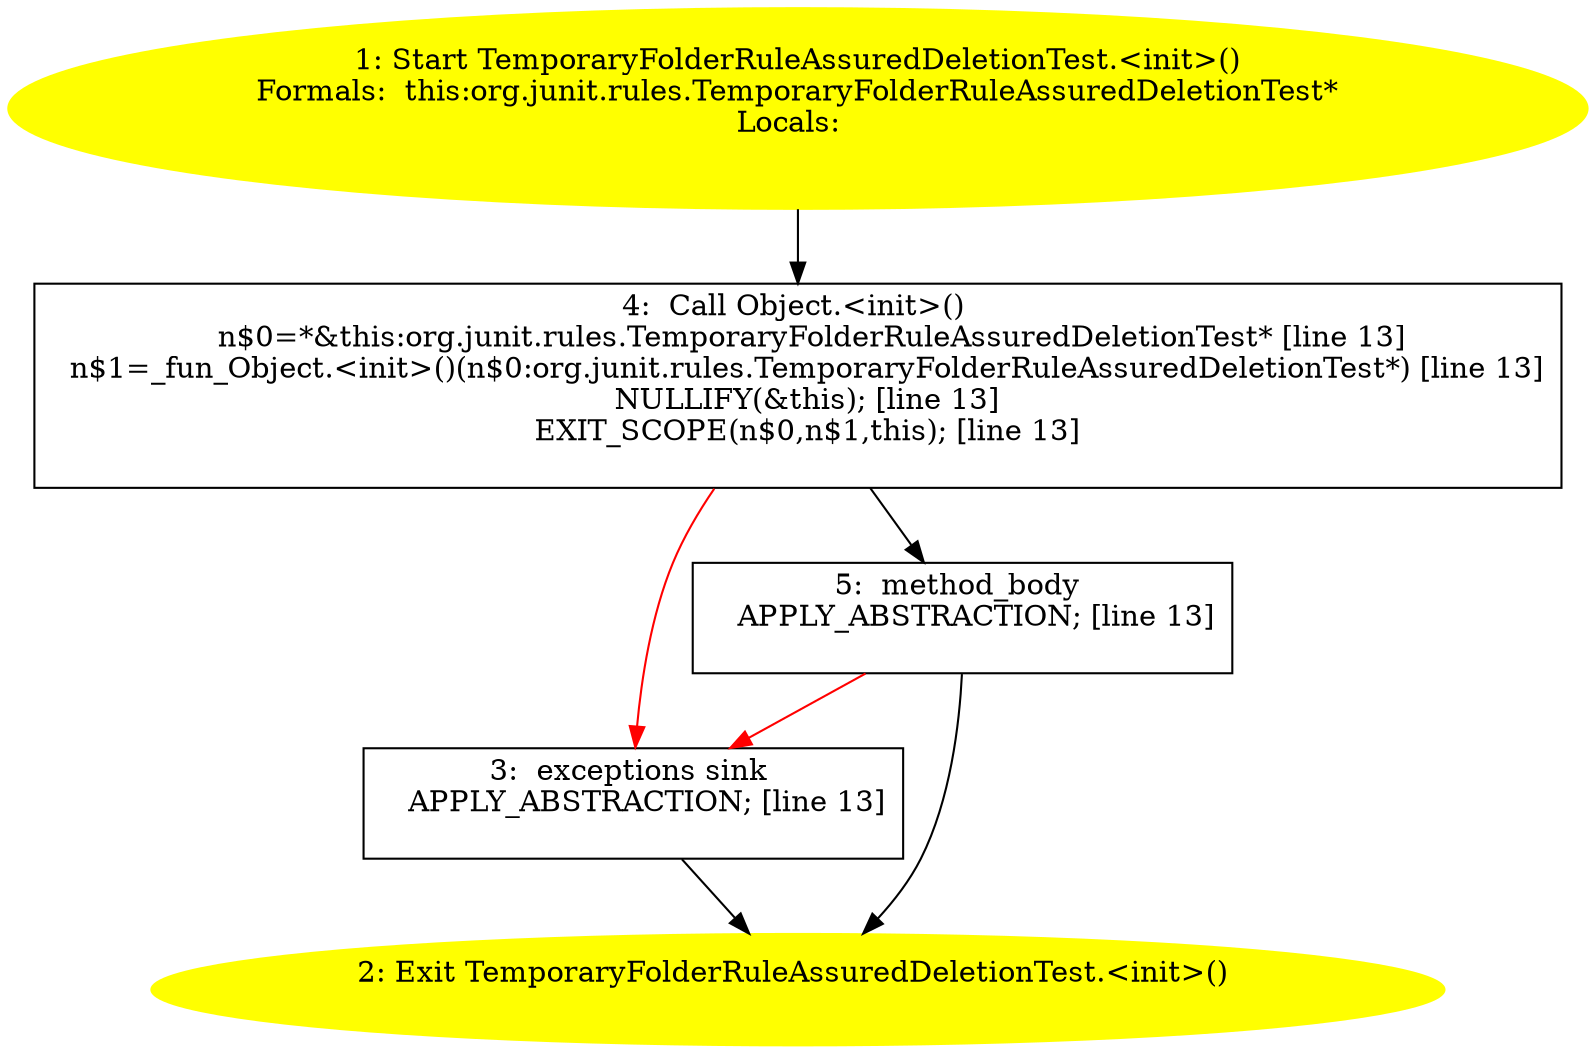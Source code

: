 /* @generated */
digraph cfg {
"org.junit.rules.TemporaryFolderRuleAssuredDeletionTest.<init>().3c17d55396399429aed7d5e03b63e32d_1" [label="1: Start TemporaryFolderRuleAssuredDeletionTest.<init>()\nFormals:  this:org.junit.rules.TemporaryFolderRuleAssuredDeletionTest*\nLocals:  \n  " color=yellow style=filled]
	

	 "org.junit.rules.TemporaryFolderRuleAssuredDeletionTest.<init>().3c17d55396399429aed7d5e03b63e32d_1" -> "org.junit.rules.TemporaryFolderRuleAssuredDeletionTest.<init>().3c17d55396399429aed7d5e03b63e32d_4" ;
"org.junit.rules.TemporaryFolderRuleAssuredDeletionTest.<init>().3c17d55396399429aed7d5e03b63e32d_2" [label="2: Exit TemporaryFolderRuleAssuredDeletionTest.<init>() \n  " color=yellow style=filled]
	

"org.junit.rules.TemporaryFolderRuleAssuredDeletionTest.<init>().3c17d55396399429aed7d5e03b63e32d_3" [label="3:  exceptions sink \n   APPLY_ABSTRACTION; [line 13]\n " shape="box"]
	

	 "org.junit.rules.TemporaryFolderRuleAssuredDeletionTest.<init>().3c17d55396399429aed7d5e03b63e32d_3" -> "org.junit.rules.TemporaryFolderRuleAssuredDeletionTest.<init>().3c17d55396399429aed7d5e03b63e32d_2" ;
"org.junit.rules.TemporaryFolderRuleAssuredDeletionTest.<init>().3c17d55396399429aed7d5e03b63e32d_4" [label="4:  Call Object.<init>() \n   n$0=*&this:org.junit.rules.TemporaryFolderRuleAssuredDeletionTest* [line 13]\n  n$1=_fun_Object.<init>()(n$0:org.junit.rules.TemporaryFolderRuleAssuredDeletionTest*) [line 13]\n  NULLIFY(&this); [line 13]\n  EXIT_SCOPE(n$0,n$1,this); [line 13]\n " shape="box"]
	

	 "org.junit.rules.TemporaryFolderRuleAssuredDeletionTest.<init>().3c17d55396399429aed7d5e03b63e32d_4" -> "org.junit.rules.TemporaryFolderRuleAssuredDeletionTest.<init>().3c17d55396399429aed7d5e03b63e32d_5" ;
	 "org.junit.rules.TemporaryFolderRuleAssuredDeletionTest.<init>().3c17d55396399429aed7d5e03b63e32d_4" -> "org.junit.rules.TemporaryFolderRuleAssuredDeletionTest.<init>().3c17d55396399429aed7d5e03b63e32d_3" [color="red" ];
"org.junit.rules.TemporaryFolderRuleAssuredDeletionTest.<init>().3c17d55396399429aed7d5e03b63e32d_5" [label="5:  method_body \n   APPLY_ABSTRACTION; [line 13]\n " shape="box"]
	

	 "org.junit.rules.TemporaryFolderRuleAssuredDeletionTest.<init>().3c17d55396399429aed7d5e03b63e32d_5" -> "org.junit.rules.TemporaryFolderRuleAssuredDeletionTest.<init>().3c17d55396399429aed7d5e03b63e32d_2" ;
	 "org.junit.rules.TemporaryFolderRuleAssuredDeletionTest.<init>().3c17d55396399429aed7d5e03b63e32d_5" -> "org.junit.rules.TemporaryFolderRuleAssuredDeletionTest.<init>().3c17d55396399429aed7d5e03b63e32d_3" [color="red" ];
}
